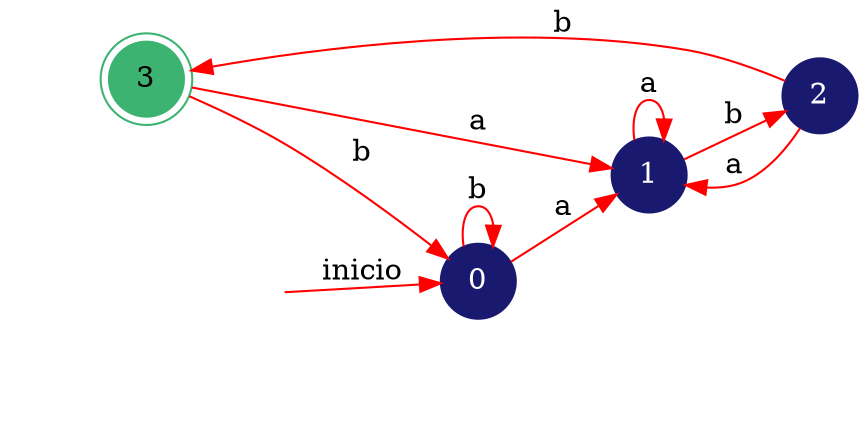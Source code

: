 digraph automata_finito {
	rankdir=LR;
	size="12,5"
	node [shape=doublecircle, style = filled,color = mediumseagreen]; 3;
	node [shape=circle];
	node [color=midnightblue,fontcolor=white];
	edge [color=red];
	 secret_node [style=invis];
	secret_node -> 0 [label="inicio"];
	0 -> 1 [label="a"];
	0 -> 0 [label="b"];
	1 -> 1 [label="a"];
	1 -> 2 [label="b"];
	2 -> 1 [label="a"];
	2 -> 3 [label="b"];
	3 -> 1 [label="a"];
	3 -> 0 [label="b"];
}